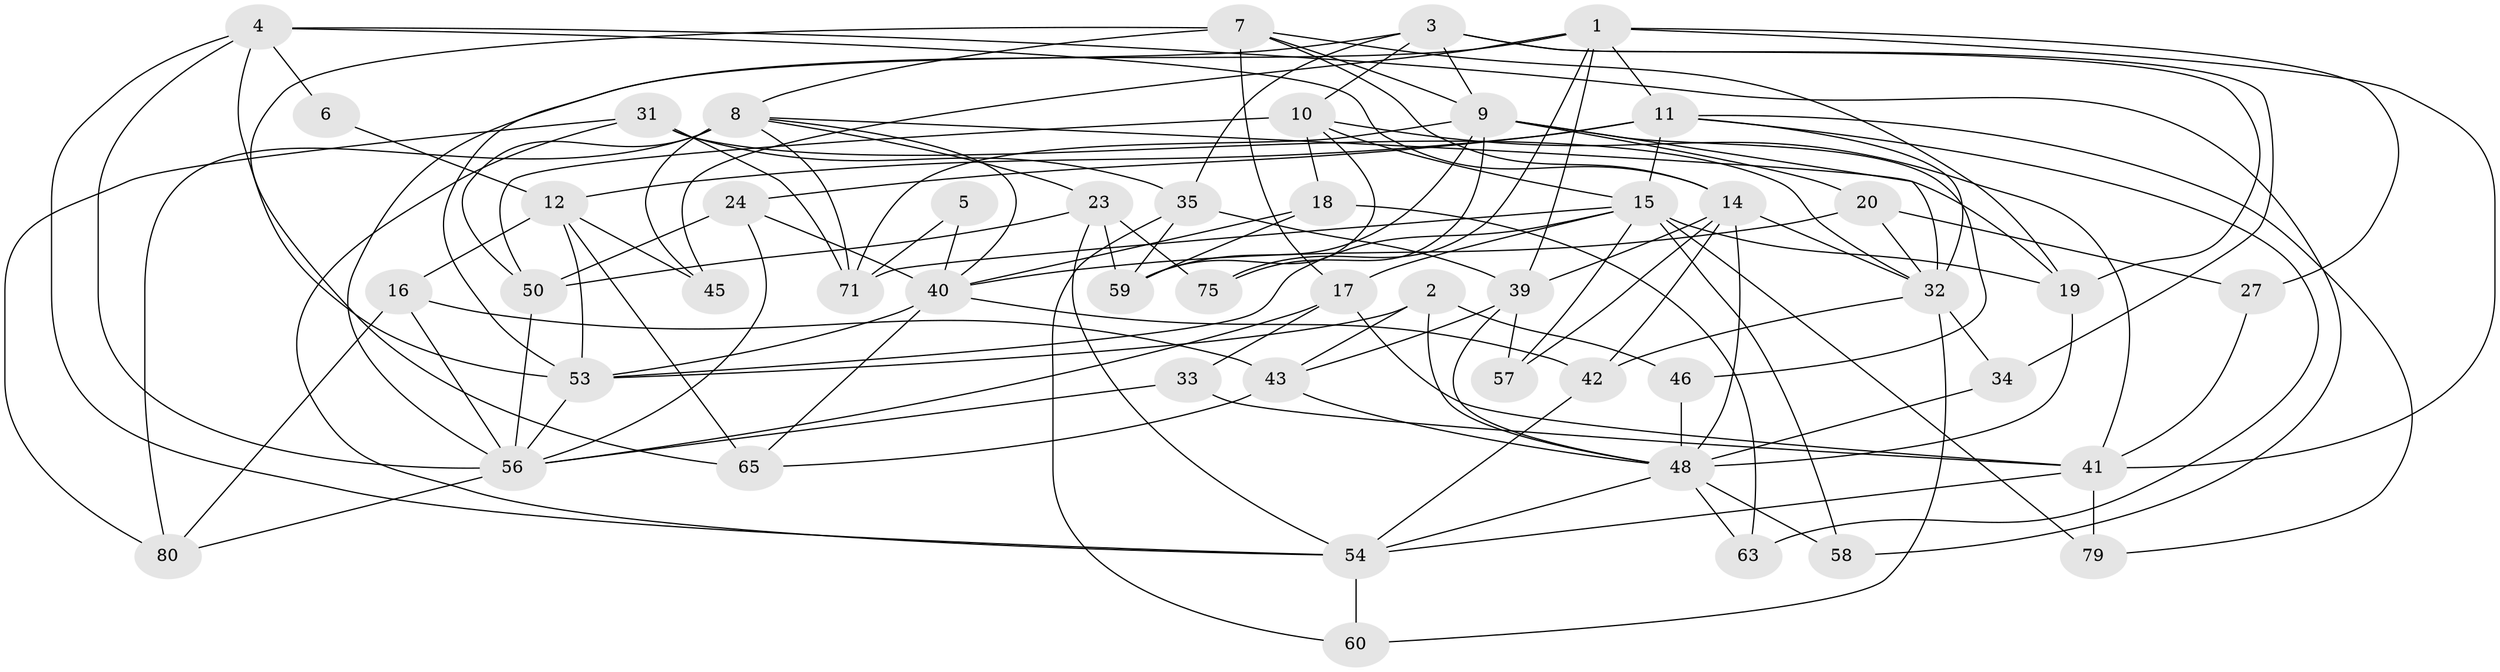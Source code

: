 // original degree distribution, {4: 0.32098765432098764, 2: 0.1111111111111111, 6: 0.16049382716049382, 3: 0.2839506172839506, 5: 0.09876543209876543, 8: 0.012345679012345678, 7: 0.012345679012345678}
// Generated by graph-tools (version 1.1) at 2025/11/02/27/25 16:11:18]
// undirected, 49 vertices, 126 edges
graph export_dot {
graph [start="1"]
  node [color=gray90,style=filled];
  1 [super="+25"];
  2 [super="+13"];
  3 [super="+38"];
  4 [super="+29"];
  5;
  6;
  7 [super="+37"];
  8 [super="+36"];
  9 [super="+28"];
  10 [super="+22"];
  11 [super="+51"];
  12 [super="+64"];
  14 [super="+72"];
  15 [super="+74"];
  16 [super="+78"];
  17 [super="+21"];
  18 [super="+30"];
  19 [super="+68"];
  20;
  23 [super="+26"];
  24;
  27;
  31;
  32 [super="+55"];
  33;
  34;
  35 [super="+47"];
  39 [super="+44"];
  40 [super="+73"];
  41 [super="+69"];
  42 [super="+52"];
  43 [super="+67"];
  45;
  46;
  48 [super="+49"];
  50 [super="+81"];
  53 [super="+66"];
  54 [super="+62"];
  56 [super="+61"];
  57;
  58;
  59 [super="+76"];
  60;
  63;
  65 [super="+70"];
  71 [super="+77"];
  75;
  79;
  80;
  1 -- 45;
  1 -- 27;
  1 -- 41;
  1 -- 39;
  1 -- 56;
  1 -- 75;
  1 -- 11;
  2 -- 53;
  2 -- 43;
  2 -- 46;
  2 -- 48;
  3 -- 9;
  3 -- 34;
  3 -- 19;
  3 -- 53;
  3 -- 35;
  3 -- 10;
  4 -- 54;
  4 -- 56;
  4 -- 58;
  4 -- 6;
  4 -- 53;
  4 -- 14;
  5 -- 71;
  5 -- 40;
  6 -- 12;
  7 -- 17;
  7 -- 9;
  7 -- 65;
  7 -- 8;
  7 -- 19;
  7 -- 14;
  8 -- 19;
  8 -- 45;
  8 -- 50;
  8 -- 71;
  8 -- 80;
  8 -- 40;
  8 -- 23;
  9 -- 20;
  9 -- 75;
  9 -- 32;
  9 -- 59;
  9 -- 46;
  9 -- 71;
  10 -- 41;
  10 -- 18;
  10 -- 50;
  10 -- 59;
  10 -- 15;
  11 -- 12;
  11 -- 15;
  11 -- 32;
  11 -- 24;
  11 -- 63;
  11 -- 79;
  12 -- 53;
  12 -- 16;
  12 -- 65;
  12 -- 45;
  14 -- 32;
  14 -- 48;
  14 -- 42;
  14 -- 57;
  14 -- 39;
  15 -- 19;
  15 -- 79;
  15 -- 17 [weight=2];
  15 -- 53;
  15 -- 57;
  15 -- 58;
  15 -- 71;
  16 -- 80;
  16 -- 43;
  16 -- 56;
  17 -- 33;
  17 -- 56;
  17 -- 41;
  18 -- 59 [weight=2];
  18 -- 63;
  18 -- 40;
  19 -- 48;
  20 -- 27;
  20 -- 40;
  20 -- 32;
  23 -- 54;
  23 -- 75;
  23 -- 50;
  23 -- 59;
  24 -- 56;
  24 -- 50;
  24 -- 40;
  27 -- 41;
  31 -- 54;
  31 -- 35;
  31 -- 80;
  31 -- 32;
  31 -- 71;
  32 -- 34;
  32 -- 60;
  32 -- 42;
  33 -- 56;
  33 -- 41;
  34 -- 48;
  35 -- 59 [weight=2];
  35 -- 60;
  35 -- 39;
  39 -- 57;
  39 -- 48;
  39 -- 43;
  40 -- 65;
  40 -- 42;
  40 -- 53;
  41 -- 79;
  41 -- 54;
  42 -- 54;
  43 -- 48;
  43 -- 65;
  46 -- 48;
  48 -- 54;
  48 -- 63;
  48 -- 58;
  50 -- 56;
  53 -- 56;
  54 -- 60;
  56 -- 80;
}
